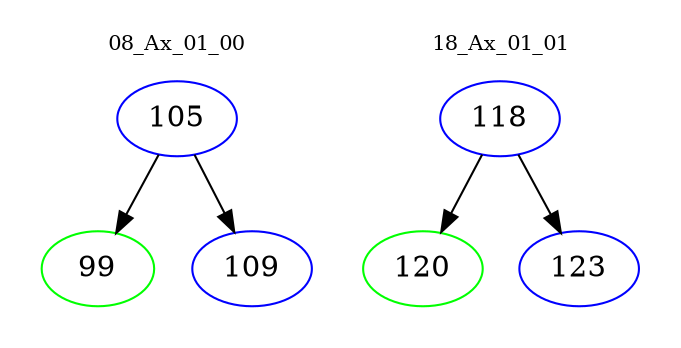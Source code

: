 digraph{
subgraph cluster_0 {
color = white
label = "08_Ax_01_00";
fontsize=10;
T0_105 [label="105", color="blue"]
T0_105 -> T0_99 [color="black"]
T0_99 [label="99", color="green"]
T0_105 -> T0_109 [color="black"]
T0_109 [label="109", color="blue"]
}
subgraph cluster_1 {
color = white
label = "18_Ax_01_01";
fontsize=10;
T1_118 [label="118", color="blue"]
T1_118 -> T1_120 [color="black"]
T1_120 [label="120", color="green"]
T1_118 -> T1_123 [color="black"]
T1_123 [label="123", color="blue"]
}
}
